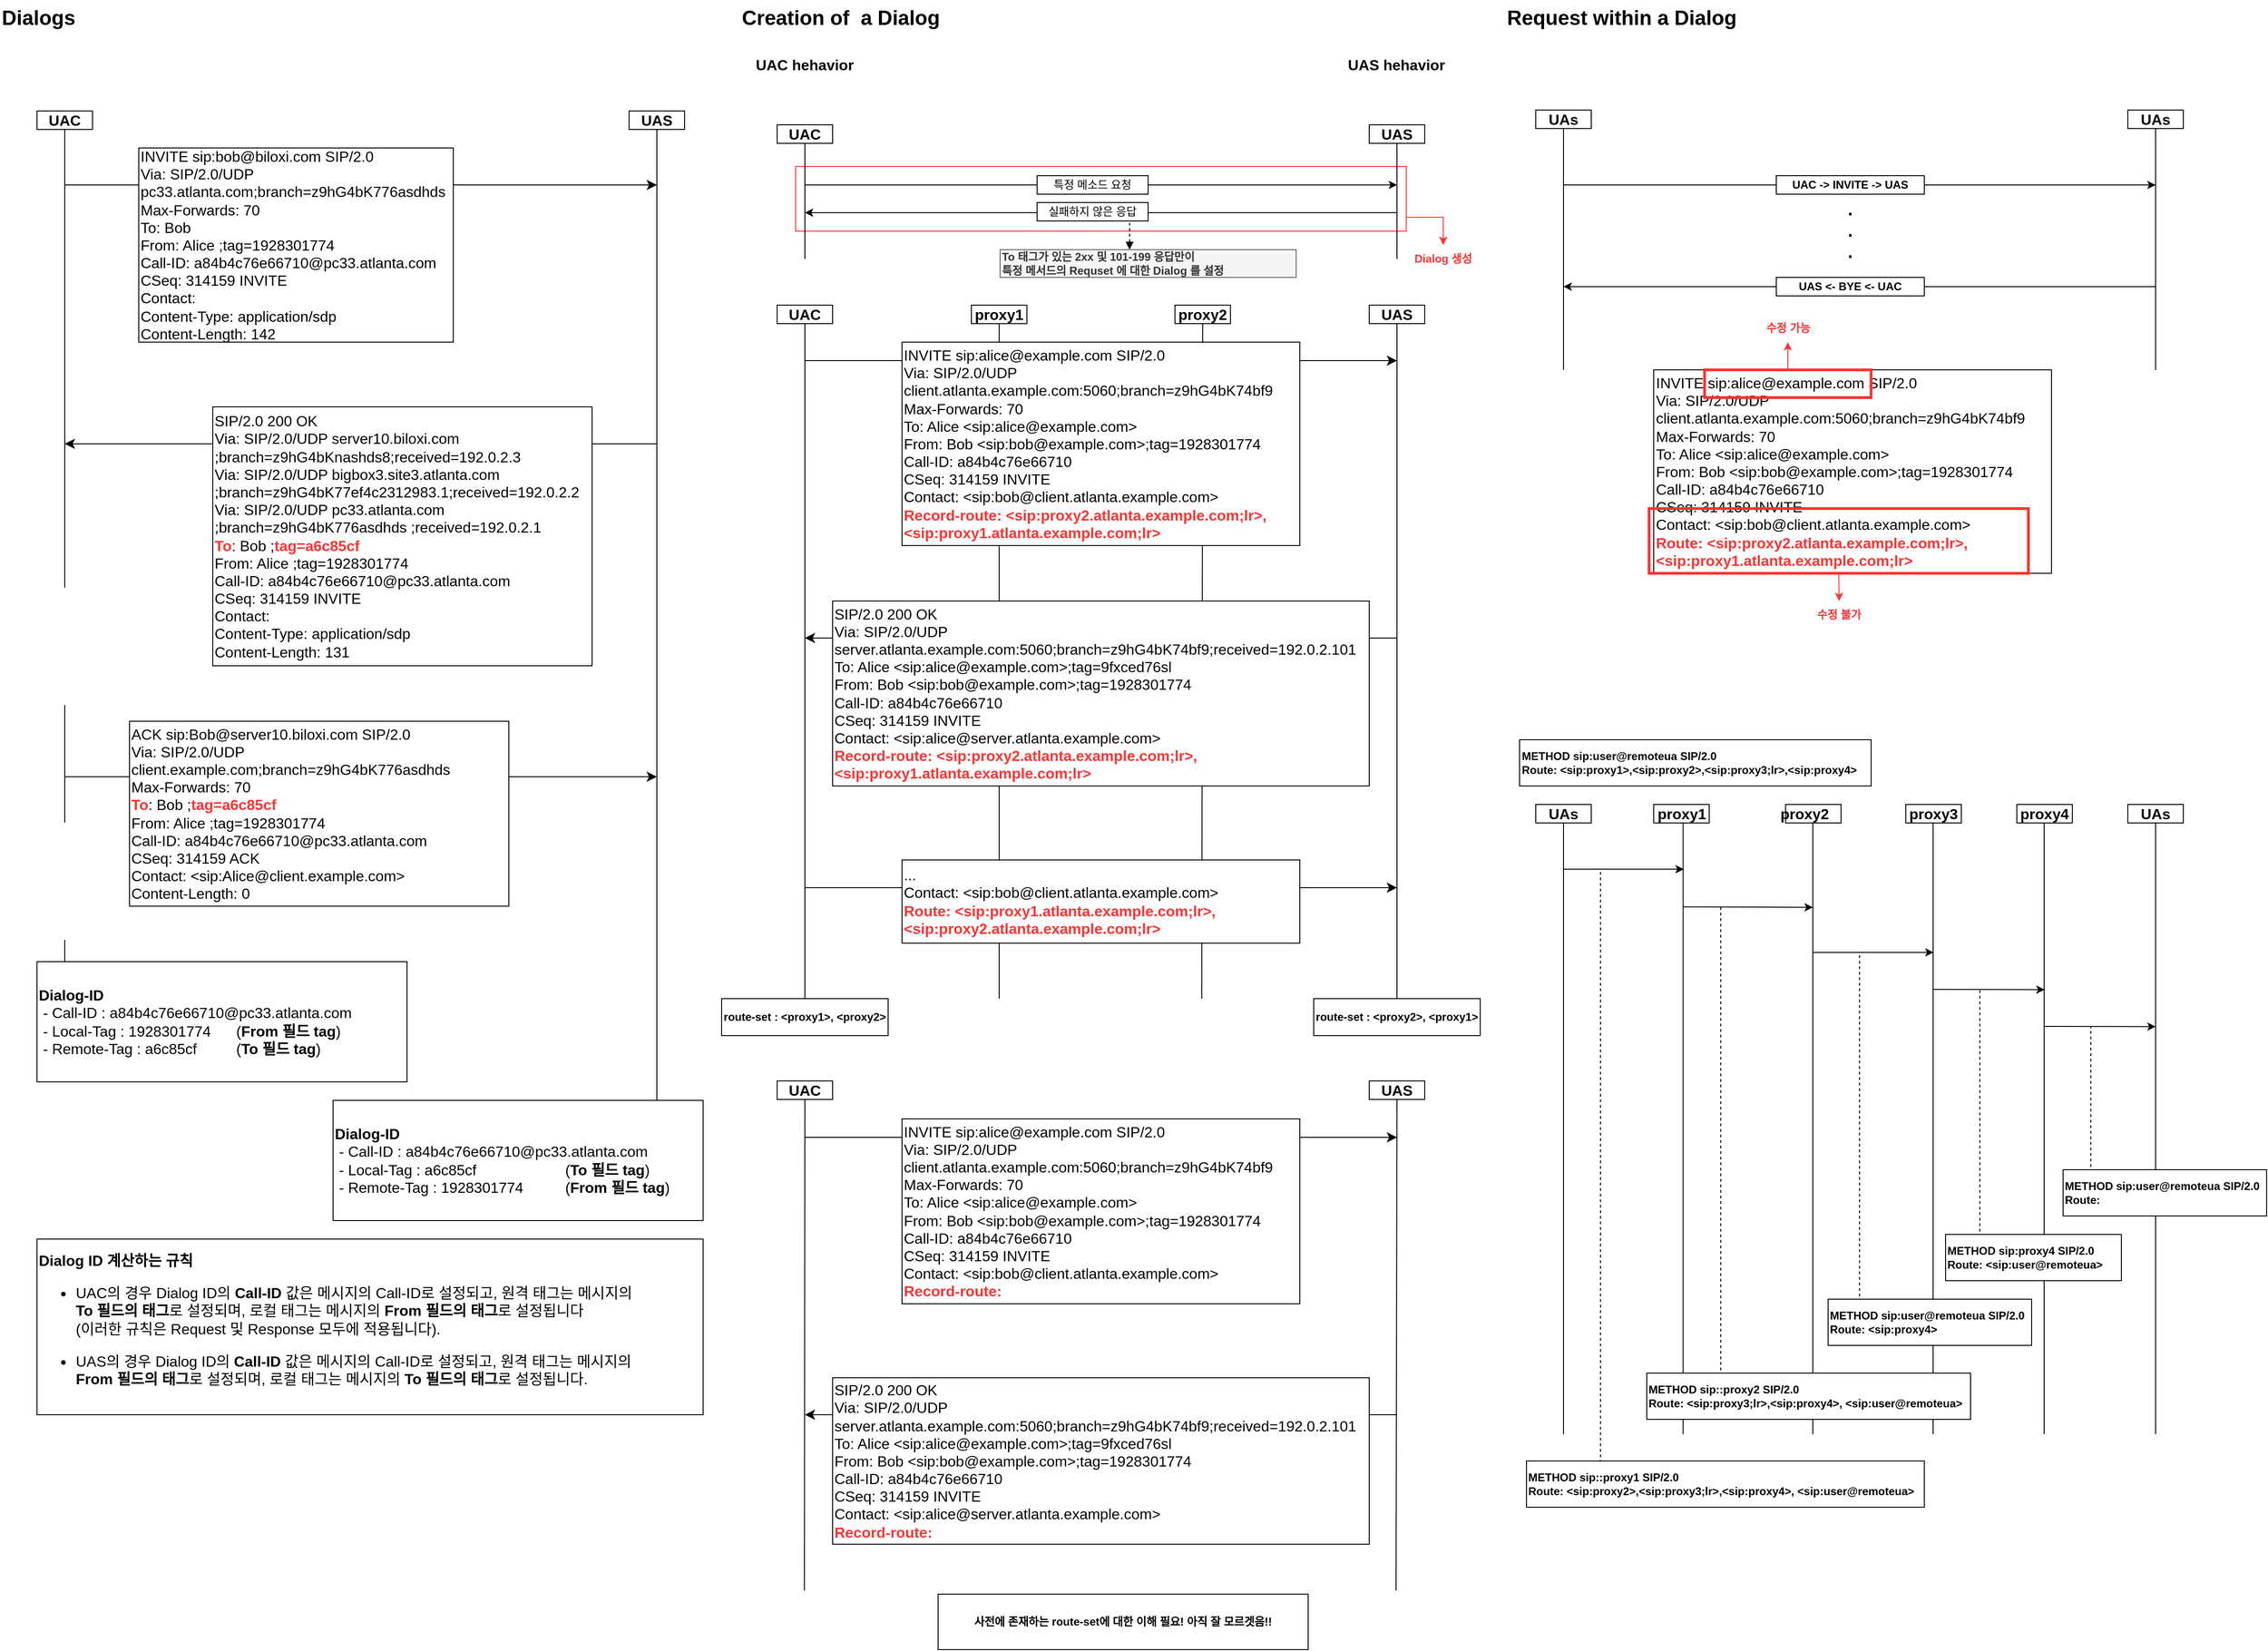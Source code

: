 <mxfile version="23.1.0" type="github">
  <diagram name="페이지-1" id="ksUeeqzIcCZzvmtFrtLd">
    <mxGraphModel dx="2022" dy="655" grid="1" gridSize="10" guides="1" tooltips="1" connect="1" arrows="1" fold="1" page="1" pageScale="1" pageWidth="827" pageHeight="1169" background="none" math="0" shadow="0">
      <root>
        <mxCell id="0" />
        <mxCell id="1" parent="0" />
        <mxCell id="UO2-w6IYyax2wdj97ACj-15" value="" style="endArrow=classic;html=1;rounded=0;fontSize=12;startSize=8;endSize=8;curved=1;" parent="1" edge="1">
          <mxGeometry width="50" height="50" relative="1" as="geometry">
            <mxPoint x="70" y="960" as="sourcePoint" />
            <mxPoint x="710" y="960" as="targetPoint" />
          </mxGeometry>
        </mxCell>
        <mxCell id="UO2-w6IYyax2wdj97ACj-13" value="" style="endArrow=none;html=1;rounded=0;fontSize=12;startSize=8;endSize=8;curved=1;entryX=0.5;entryY=1;entryDx=0;entryDy=0;" parent="1" edge="1" target="UO2-w6IYyax2wdj97ACj-11">
          <mxGeometry width="50" height="50" relative="1" as="geometry">
            <mxPoint x="499" y="1080" as="sourcePoint" />
            <mxPoint x="499.41" y="140" as="targetPoint" />
            <Array as="points" />
          </mxGeometry>
        </mxCell>
        <mxCell id="UO2-w6IYyax2wdj97ACj-12" value="" style="endArrow=none;html=1;rounded=0;fontSize=12;startSize=8;endSize=8;curved=1;entryX=0.5;entryY=1;entryDx=0;entryDy=0;" parent="1" edge="1" target="UO2-w6IYyax2wdj97ACj-10">
          <mxGeometry width="50" height="50" relative="1" as="geometry">
            <mxPoint x="280" y="1080" as="sourcePoint" />
            <mxPoint x="280" y="140" as="targetPoint" />
            <Array as="points" />
          </mxGeometry>
        </mxCell>
        <mxCell id="UO2-w6IYyax2wdj97ACj-9" value="" style="endArrow=classic;html=1;rounded=0;fontSize=12;startSize=8;endSize=8;curved=1;" parent="1" edge="1">
          <mxGeometry width="50" height="50" relative="1" as="geometry">
            <mxPoint x="710" y="690" as="sourcePoint" />
            <mxPoint x="70" y="690" as="targetPoint" />
          </mxGeometry>
        </mxCell>
        <mxCell id="UO2-w6IYyax2wdj97ACj-8" value="" style="endArrow=classic;html=1;rounded=0;fontSize=12;startSize=8;endSize=8;curved=1;" parent="1" edge="1">
          <mxGeometry width="50" height="50" relative="1" as="geometry">
            <mxPoint x="70" y="390" as="sourcePoint" />
            <mxPoint x="710" y="390" as="targetPoint" />
          </mxGeometry>
        </mxCell>
        <mxCell id="UO2-w6IYyax2wdj97ACj-6" value="" style="endArrow=classic;html=1;rounded=0;fontSize=12;startSize=8;endSize=8;curved=1;" parent="1" edge="1">
          <mxGeometry width="50" height="50" relative="1" as="geometry">
            <mxPoint x="-730" y="840" as="sourcePoint" />
            <mxPoint x="-90" y="840" as="targetPoint" />
          </mxGeometry>
        </mxCell>
        <mxCell id="UO2-w6IYyax2wdj97ACj-5" value="" style="endArrow=classic;html=1;rounded=0;fontSize=12;startSize=8;endSize=8;curved=1;" parent="1" edge="1">
          <mxGeometry width="50" height="50" relative="1" as="geometry">
            <mxPoint x="-730" y="200" as="sourcePoint" />
            <mxPoint x="-90" y="200" as="targetPoint" />
          </mxGeometry>
        </mxCell>
        <mxCell id="UO2-w6IYyax2wdj97ACj-4" value="" style="endArrow=classic;html=1;rounded=0;fontSize=12;startSize=8;endSize=8;curved=1;" parent="1" edge="1">
          <mxGeometry width="50" height="50" relative="1" as="geometry">
            <mxPoint x="-90" y="480" as="sourcePoint" />
            <mxPoint x="-730" y="480" as="targetPoint" />
          </mxGeometry>
        </mxCell>
        <mxCell id="4LNV4jT3T6giweUdo03J-1" value="&lt;span style=&quot;font-size: 22px;&quot;&gt;&lt;b&gt;Creation of&amp;nbsp; a Dialog&lt;/b&gt;&lt;/span&gt;" style="text;html=1;strokeColor=none;fillColor=none;align=left;verticalAlign=middle;whiteSpace=wrap;rounded=0;fontSize=16;" parent="1" vertex="1">
          <mxGeometry width="400" height="40" as="geometry" />
        </mxCell>
        <mxCell id="4LNV4jT3T6giweUdo03J-2" value="&lt;b style=&quot;&quot;&gt;&lt;font style=&quot;font-size: 16px;&quot;&gt;UAC hehavior&lt;/font&gt;&lt;/b&gt;" style="text;html=1;strokeColor=none;fillColor=none;align=left;verticalAlign=middle;whiteSpace=wrap;rounded=0;fontSize=16;" parent="1" vertex="1">
          <mxGeometry x="15" y="60" width="110" height="20" as="geometry" />
        </mxCell>
        <mxCell id="4LNV4jT3T6giweUdo03J-5" value="&lt;span style=&quot;font-size: 22px;&quot;&gt;&lt;b&gt;Request within a Dialog&lt;/b&gt;&lt;/span&gt;" style="text;html=1;strokeColor=none;fillColor=none;align=left;verticalAlign=middle;whiteSpace=wrap;rounded=0;fontSize=16;" parent="1" vertex="1">
          <mxGeometry x="827" width="400" height="40" as="geometry" />
        </mxCell>
        <mxCell id="4LNV4jT3T6giweUdo03J-8" value="&lt;b&gt;UAC&lt;/b&gt;" style="rounded=0;whiteSpace=wrap;html=1;fontSize=16;" parent="1" vertex="1">
          <mxGeometry x="-760" y="120" width="60" height="20" as="geometry" />
        </mxCell>
        <mxCell id="4LNV4jT3T6giweUdo03J-9" value="&lt;b&gt;UAS&lt;/b&gt;" style="rounded=0;whiteSpace=wrap;html=1;fontSize=16;" parent="1" vertex="1">
          <mxGeometry x="-120" y="120" width="60" height="20" as="geometry" />
        </mxCell>
        <mxCell id="4LNV4jT3T6giweUdo03J-10" value="" style="endArrow=none;html=1;rounded=0;fontSize=12;startSize=8;endSize=8;curved=1;entryX=0.5;entryY=1;entryDx=0;entryDy=0;" parent="1" target="4LNV4jT3T6giweUdo03J-8" edge="1">
          <mxGeometry width="50" height="50" relative="1" as="geometry">
            <mxPoint x="-730" y="1040" as="sourcePoint" />
            <mxPoint x="-410" y="250" as="targetPoint" />
          </mxGeometry>
        </mxCell>
        <mxCell id="4LNV4jT3T6giweUdo03J-11" value="" style="endArrow=none;html=1;rounded=0;fontSize=12;startSize=8;endSize=8;curved=1;entryX=0.5;entryY=1;entryDx=0;entryDy=0;" parent="1" target="4LNV4jT3T6giweUdo03J-9" edge="1">
          <mxGeometry width="50" height="50" relative="1" as="geometry">
            <mxPoint x="-90" y="1190" as="sourcePoint" />
            <mxPoint x="-90.5" y="150" as="targetPoint" />
          </mxGeometry>
        </mxCell>
        <mxCell id="4LNV4jT3T6giweUdo03J-15" value="INVITE sip:bob@biloxi.com SIP/2.0&lt;br style=&quot;border-color: var(--border-color);&quot;&gt;&lt;span style=&quot;&quot;&gt;Via: SIP/2.0/UDP pc33.atlanta.com;branch=z9hG4bK776asdhds&lt;/span&gt;&lt;br style=&quot;border-color: var(--border-color);&quot;&gt;&lt;span style=&quot;&quot;&gt;Max-Forwards: 70&lt;/span&gt;&lt;br style=&quot;border-color: var(--border-color);&quot;&gt;&lt;span style=&quot;&quot;&gt;To: Bob&lt;/span&gt;&lt;br style=&quot;border-color: var(--border-color);&quot;&gt;&lt;span style=&quot;&quot;&gt;From: Alice ;tag=1928301774&lt;/span&gt;&lt;br style=&quot;border-color: var(--border-color);&quot;&gt;&lt;span style=&quot;&quot;&gt;Call-ID: a84b4c76e66710@pc33.atlanta.com&lt;/span&gt;&lt;br style=&quot;border-color: var(--border-color);&quot;&gt;&lt;span style=&quot;&quot;&gt;CSeq: 314159 INVITE&lt;/span&gt;&lt;br style=&quot;border-color: var(--border-color);&quot;&gt;&lt;span style=&quot;&quot;&gt;Contact:&lt;/span&gt;&lt;br style=&quot;border-color: var(--border-color);&quot;&gt;&lt;span style=&quot;&quot;&gt;Content-Type: application/sdp&lt;/span&gt;&lt;br style=&quot;border-color: var(--border-color);&quot;&gt;&lt;span style=&quot;&quot;&gt;Content-Length: 142&amp;nbsp;&lt;/span&gt;" style="rounded=0;whiteSpace=wrap;html=1;fontSize=16;align=left;" parent="1" vertex="1">
          <mxGeometry x="-650" y="160" width="340" height="210" as="geometry" />
        </mxCell>
        <mxCell id="4LNV4jT3T6giweUdo03J-17" value="SIP/2.0 200 OK&lt;br&gt; Via: SIP/2.0/UDP server10.biloxi.com&lt;br&gt; ;branch=z9hG4bKnashds8;received=192.0.2.3&lt;br&gt; Via: SIP/2.0/UDP bigbox3.site3.atlanta.com&lt;br&gt; ;branch=z9hG4bK77ef4c2312983.1;received=192.0.2.2&lt;br&gt; Via: SIP/2.0/UDP pc33.atlanta.com&lt;br&gt; ;branch=z9hG4bK776asdhds ;received=192.0.2.1&lt;br&gt;&lt;b style=&quot;background-color: rgb(255, 255, 255);&quot;&gt;&lt;font color=&quot;#ff3333&quot;&gt; To&lt;/font&gt;&lt;/b&gt;: Bob ;&lt;font color=&quot;#ff3333&quot;&gt;&lt;b&gt;tag=a6c85cf&lt;/b&gt;&lt;/font&gt;&lt;br&gt; From: Alice ;tag=1928301774&lt;br&gt; Call-ID: a84b4c76e66710@pc33.atlanta.com&lt;br&gt; CSeq: 314159 INVITE&lt;br&gt; Contact: &lt;br&gt; Content-Type: application/sdp&lt;br&gt; Content-Length: 131&amp;nbsp;" style="rounded=0;whiteSpace=wrap;html=1;fontSize=16;align=left;" parent="1" vertex="1">
          <mxGeometry x="-570" y="440" width="410" height="280" as="geometry" />
        </mxCell>
        <mxCell id="4LNV4jT3T6giweUdo03J-19" value="&lt;b&gt;Dialog-ID&lt;/b&gt;&lt;br&gt;&amp;nbsp;- Call-ID : a84b4c76e66710@pc33.atlanta.com&lt;br&gt;&amp;nbsp;- Local-Tag : 1928301774&lt;span style=&quot;white-space: pre;&quot;&gt;&#x9;&lt;/span&gt;(&lt;b&gt;From 필드 tag&lt;/b&gt;)&lt;br&gt;&amp;nbsp;- Remote-Tag :&amp;nbsp;&lt;span style=&quot;border-color: var(--border-color);&quot;&gt;&lt;font style=&quot;border-color: var(--border-color);&quot;&gt;a6c85cf&lt;span style=&quot;white-space: pre;&quot;&gt;&#x9;&lt;/span&gt;&lt;span style=&quot;white-space: pre;&quot;&gt;&#x9;&lt;/span&gt;(&lt;b&gt;To 필드 tag&lt;/b&gt;)&lt;/font&gt;&lt;/span&gt;" style="rounded=0;whiteSpace=wrap;html=1;fontSize=16;align=left;" parent="1" vertex="1">
          <mxGeometry x="-760" y="1040" width="400" height="130" as="geometry" />
        </mxCell>
        <mxCell id="4LNV4jT3T6giweUdo03J-20" value="&lt;b&gt;Dialog-ID&lt;/b&gt;&lt;br style=&quot;border-color: var(--border-color);&quot;&gt;&amp;nbsp;- Call-ID : a84b4c76e66710@pc33.atlanta.com&lt;br style=&quot;border-color: var(--border-color);&quot;&gt;&amp;nbsp;- Local-Tag : a6c85cf&lt;span style=&quot;white-space: pre;&quot;&gt;&#x9;&lt;/span&gt;&lt;span style=&quot;white-space: pre;&quot;&gt;&#x9;&lt;/span&gt;&lt;span style=&quot;white-space: pre;&quot;&gt;&#x9;&lt;/span&gt;(&lt;b style=&quot;border-color: var(--border-color);&quot;&gt;To 필드 tag&lt;/b&gt;)&lt;br style=&quot;border-color: var(--border-color);&quot;&gt;&amp;nbsp;- Remote-Tag : 1928301774&lt;span style=&quot;white-space: pre;&quot;&gt;&#x9;&lt;/span&gt;&lt;span style=&quot;white-space: pre;&quot;&gt;&#x9;&lt;/span&gt;(&lt;b style=&quot;border-color: var(--border-color);&quot;&gt;From 필드 tag&lt;/b&gt;)" style="rounded=0;whiteSpace=wrap;html=1;fontSize=16;align=left;" parent="1" vertex="1">
          <mxGeometry x="-440" y="1190" width="400" height="130" as="geometry" />
        </mxCell>
        <mxCell id="4LNV4jT3T6giweUdo03J-22" value="ACK sip:Bob@server10.biloxi.com SIP/2.0&lt;br&gt;Via: SIP/2.0/UDP client.example.com;branch=z9hG4bK776asdhds&lt;br&gt;Max-Forwards: 70&lt;br&gt;&lt;font color=&quot;#ff3333&quot;&gt;&lt;b&gt;To&lt;/b&gt;&lt;/font&gt;: Bob ;&lt;b&gt;&lt;font color=&quot;#ff3333&quot;&gt;tag=a6c85cf&lt;/font&gt;&lt;/b&gt;&lt;br&gt;From: Alice ;tag=1928301774&lt;br&gt;Call-ID: a84b4c76e66710@pc33.atlanta.com&lt;br&gt;CSeq: 314159 ACK&lt;br&gt;Contact: &amp;lt;sip:Alice@client.example.com&amp;gt;&lt;br&gt;Content-Length: 0" style="rounded=0;whiteSpace=wrap;html=1;fontSize=16;align=left;" parent="1" vertex="1">
          <mxGeometry x="-660" y="780" width="410" height="200" as="geometry" />
        </mxCell>
        <mxCell id="4LNV4jT3T6giweUdo03J-24" value="&lt;b&gt;Dialog ID 계산하는 규칙&lt;br&gt;&lt;/b&gt;&lt;ul data-pm-slice=&quot;3 3 []&quot; class=&quot;ak-ul&quot;&gt;&lt;li&gt;&lt;p&gt;UAC의 경우 Dialog  ID의 &lt;strong&gt;Call-ID &lt;/strong&gt;값은 메시지의 Call-ID로 설정되고, 원격 태그는 메시지의&lt;strong&gt; &lt;br&gt;To 필드의 태그&lt;/strong&gt;로 설정되며, 로컬 태그는 메시지의 &lt;strong&gt;From 필드의 태그&lt;/strong&gt;로 설정됩니다&lt;br&gt;(이러한 규칙은 Request 및 Response 모두에 적용됩니다). &lt;/p&gt;&lt;/li&gt;&lt;li&gt;&lt;p&gt;UAS의 경우 Dialog  ID의&lt;strong&gt; Call-ID&lt;/strong&gt; 값은 메시지의 Call-ID로 설정되고, 원격 태그는 메시지의 &lt;br&gt;&lt;strong&gt;From 필드의 태그&lt;/strong&gt;로 설정되며, 로컬 태그는 메시지의 &lt;strong&gt;To 필드의 태그&lt;/strong&gt;로 설정됩니다.&lt;/p&gt;&lt;/li&gt;&lt;/ul&gt;" style="rounded=0;whiteSpace=wrap;html=1;fontSize=16;align=left;" parent="1" vertex="1">
          <mxGeometry x="-760" y="1340" width="720" height="190" as="geometry" />
        </mxCell>
        <mxCell id="__dV9BuQpkVUs1_jfIQK-1" value="&lt;span style=&quot;font-size: 22px;&quot;&gt;&lt;b&gt;Dialogs&lt;/b&gt;&lt;/span&gt;" style="text;html=1;strokeColor=none;fillColor=none;align=left;verticalAlign=middle;whiteSpace=wrap;rounded=0;fontSize=16;" parent="1" vertex="1">
          <mxGeometry x="-800" width="400" height="40" as="geometry" />
        </mxCell>
        <mxCell id="__dV9BuQpkVUs1_jfIQK-4" value="&lt;b&gt;UAC&lt;/b&gt;" style="rounded=0;whiteSpace=wrap;html=1;fontSize=16;" parent="1" vertex="1">
          <mxGeometry x="40" y="330" width="60" height="20" as="geometry" />
        </mxCell>
        <mxCell id="__dV9BuQpkVUs1_jfIQK-5" value="&lt;b&gt;UAS&lt;/b&gt;" style="rounded=0;whiteSpace=wrap;html=1;fontSize=16;" parent="1" vertex="1">
          <mxGeometry x="680" y="330" width="60" height="20" as="geometry" />
        </mxCell>
        <mxCell id="__dV9BuQpkVUs1_jfIQK-6" value="" style="endArrow=none;html=1;rounded=0;fontSize=12;startSize=8;endSize=8;curved=1;entryX=0.5;entryY=1;entryDx=0;entryDy=0;" parent="1" target="__dV9BuQpkVUs1_jfIQK-4" edge="1">
          <mxGeometry width="50" height="50" relative="1" as="geometry">
            <mxPoint x="70" y="1080" as="sourcePoint" />
            <mxPoint x="390" y="250" as="targetPoint" />
          </mxGeometry>
        </mxCell>
        <mxCell id="__dV9BuQpkVUs1_jfIQK-7" value="" style="endArrow=none;html=1;rounded=0;fontSize=12;startSize=8;endSize=8;curved=1;entryX=0.5;entryY=1;entryDx=0;entryDy=0;" parent="1" edge="1" target="__dV9BuQpkVUs1_jfIQK-5">
          <mxGeometry width="50" height="50" relative="1" as="geometry">
            <mxPoint x="710" y="1080" as="sourcePoint" />
            <mxPoint x="710" y="420" as="targetPoint" />
            <Array as="points" />
          </mxGeometry>
        </mxCell>
        <mxCell id="__dV9BuQpkVUs1_jfIQK-8" value="" style="endArrow=classic;html=1;rounded=0;" parent="1" edge="1">
          <mxGeometry width="50" height="50" relative="1" as="geometry">
            <mxPoint x="70" y="200" as="sourcePoint" />
            <mxPoint x="710" y="200" as="targetPoint" />
          </mxGeometry>
        </mxCell>
        <mxCell id="__dV9BuQpkVUs1_jfIQK-10" value="특정 메소드 요청" style="rounded=0;whiteSpace=wrap;html=1;" parent="1" vertex="1">
          <mxGeometry x="321" y="190" width="120" height="20" as="geometry" />
        </mxCell>
        <mxCell id="__dV9BuQpkVUs1_jfIQK-12" value="" style="endArrow=classic;html=1;rounded=0;" parent="1" edge="1">
          <mxGeometry width="50" height="50" relative="1" as="geometry">
            <mxPoint x="710" y="230" as="sourcePoint" />
            <mxPoint x="70" y="230" as="targetPoint" />
          </mxGeometry>
        </mxCell>
        <mxCell id="__dV9BuQpkVUs1_jfIQK-13" value="실패하지 않은 응답" style="rounded=0;whiteSpace=wrap;html=1;" parent="1" vertex="1">
          <mxGeometry x="321" y="219" width="120" height="20" as="geometry" />
        </mxCell>
        <mxCell id="__dV9BuQpkVUs1_jfIQK-14" value="" style="rounded=0;whiteSpace=wrap;html=1;fillColor=none;strokeColor=#FF3333;" parent="1" vertex="1">
          <mxGeometry x="60" y="180" width="660" height="70" as="geometry" />
        </mxCell>
        <mxCell id="__dV9BuQpkVUs1_jfIQK-18" value="" style="endArrow=none;dashed=1;html=1;rounded=0;endFill=0;startArrow=block;startFill=1;" parent="1" edge="1">
          <mxGeometry width="50" height="50" relative="1" as="geometry">
            <mxPoint x="421" y="270" as="sourcePoint" />
            <mxPoint x="421" y="240" as="targetPoint" />
          </mxGeometry>
        </mxCell>
        <mxCell id="UO2-w6IYyax2wdj97ACj-3" value="INVITE sip:alice@example.com SIP/2.0&lt;br&gt;Via: SIP/2.0/UDP client.atlanta.example.com:5060;branch=z9hG4bK74bf9&lt;br&gt;Max-Forwards: 70&lt;br&gt;To: Alice &amp;lt;sip:alice@example.com&amp;gt;&lt;br&gt;From: Bob &amp;lt;sip:bob@example.com&amp;gt;;tag=1928301774&lt;br&gt;Call-ID: a84b4c76e66710&lt;br&gt;CSeq: 314159 INVITE&lt;br&gt;Contact: &amp;lt;sip:bob@client.atlanta.example.com&amp;gt;&lt;br&gt;&lt;b&gt;&lt;font color=&quot;#ff3333&quot;&gt;Record-route: &lt;/font&gt;&lt;/b&gt;&lt;b style=&quot;border-color: var(--border-color);&quot;&gt;&lt;font style=&quot;border-color: var(--border-color);&quot; color=&quot;#ff3333&quot;&gt;&amp;lt;sip:proxy2.atlanta.example.com;lr&amp;gt;,&lt;/font&gt;&lt;/b&gt;&lt;b&gt;&lt;font color=&quot;#ff3333&quot;&gt;&lt;br&gt;&amp;lt;sip:proxy1.atlanta.example.com;lr&amp;gt;&lt;/font&gt;&lt;/b&gt;" style="rounded=0;whiteSpace=wrap;html=1;fontSize=16;align=left;" parent="1" vertex="1">
          <mxGeometry x="175" y="370" width="430" height="220" as="geometry" />
        </mxCell>
        <mxCell id="UO2-w6IYyax2wdj97ACj-7" value="SIP/2.0 200 OK&lt;br&gt;Via: SIP/2.0/UDP server.atlanta.example.com:5060;branch=z9hG4bK74bf9;received=192.0.2.101&lt;br&gt;To: Alice &amp;lt;sip:alice@example.com&amp;gt;;tag=9fxced76sl&lt;br&gt;From: Bob &amp;lt;sip:bob@example.com&amp;gt;;tag=1928301774&lt;br&gt;Call-ID: a84b4c76e66710&lt;br&gt;CSeq: 314159 INVITE&lt;br&gt;Contact: &amp;lt;sip:alice@server.atlanta.example.com&amp;gt;&lt;br&gt;&lt;b&gt;&lt;font color=&quot;#ff3333&quot;&gt;Record-route: &amp;lt;sip:proxy2.atlanta.example.com;lr&amp;gt;, &amp;lt;sip:proxy1.atlanta.example.com;lr&amp;gt;&lt;/font&gt;&lt;/b&gt;" style="rounded=0;whiteSpace=wrap;html=1;fontSize=16;align=left;" parent="1" vertex="1">
          <mxGeometry x="100" y="650" width="580" height="200" as="geometry" />
        </mxCell>
        <mxCell id="UO2-w6IYyax2wdj97ACj-10" value="&lt;b&gt;proxy1&lt;/b&gt;" style="rounded=0;whiteSpace=wrap;html=1;fontSize=16;" parent="1" vertex="1">
          <mxGeometry x="250" y="330" width="60" height="20" as="geometry" />
        </mxCell>
        <mxCell id="UO2-w6IYyax2wdj97ACj-11" value="&lt;b&gt;proxy2&lt;/b&gt;" style="rounded=0;whiteSpace=wrap;html=1;fontSize=16;" parent="1" vertex="1">
          <mxGeometry x="470" y="330" width="60" height="20" as="geometry" />
        </mxCell>
        <mxCell id="UO2-w6IYyax2wdj97ACj-14" value="...&lt;br&gt;Contact: &amp;lt;sip:bob@client.atlanta.example.com&amp;gt;&lt;br&gt;&lt;b&gt;&lt;font color=&quot;#ff3333&quot;&gt;Route:&amp;nbsp;&lt;/font&gt;&lt;/b&gt;&lt;b&gt;&lt;font color=&quot;#ff3333&quot;&gt;&amp;lt;sip:proxy1.atlanta.example.com;lr&amp;gt;,&lt;/font&gt;&lt;/b&gt;&lt;b style=&quot;border-color: var(--border-color);&quot;&gt;&lt;font style=&quot;border-color: var(--border-color);&quot; color=&quot;#ff3333&quot;&gt;&amp;nbsp;&lt;br&gt;&lt;/font&gt;&lt;/b&gt;&lt;b style=&quot;border-color: var(--border-color);&quot;&gt;&lt;font style=&quot;border-color: var(--border-color);&quot; color=&quot;#ff3333&quot;&gt;&amp;lt;sip:proxy2.atlanta.example.com;lr&amp;gt;&lt;/font&gt;&lt;/b&gt;" style="rounded=0;whiteSpace=wrap;html=1;fontSize=16;align=left;" parent="1" vertex="1">
          <mxGeometry x="175" y="930" width="430" height="90" as="geometry" />
        </mxCell>
        <mxCell id="UO2-w6IYyax2wdj97ACj-16" value="&lt;b style=&quot;&quot;&gt;&lt;font style=&quot;font-size: 16px;&quot;&gt;UAS hehavior&lt;/font&gt;&lt;/b&gt;" style="text;html=1;strokeColor=none;fillColor=none;align=left;verticalAlign=middle;whiteSpace=wrap;rounded=0;fontSize=16;" parent="1" vertex="1">
          <mxGeometry x="655" y="60" width="110" height="20" as="geometry" />
        </mxCell>
        <mxCell id="GHZ3NePwrPJdA7_2jVXT-1" value="&lt;b&gt;route-set : &amp;lt;proxy2&amp;gt;, &amp;lt;proxy1&amp;gt;&lt;/b&gt;" style="rounded=0;whiteSpace=wrap;html=1;" parent="1" vertex="1">
          <mxGeometry x="620" y="1080" width="180" height="40" as="geometry" />
        </mxCell>
        <mxCell id="GHZ3NePwrPJdA7_2jVXT-3" value="&lt;b&gt;route-set :&amp;nbsp;&amp;lt;proxy1&amp;gt;,&amp;nbsp;&amp;lt;proxy2&amp;gt;&lt;/b&gt;" style="rounded=0;whiteSpace=wrap;html=1;" parent="1" vertex="1">
          <mxGeometry x="-20" y="1080" width="180" height="40" as="geometry" />
        </mxCell>
        <mxCell id="GHZ3NePwrPJdA7_2jVXT-4" value="&lt;b&gt;UAC&lt;/b&gt;" style="rounded=0;whiteSpace=wrap;html=1;fontSize=16;" parent="1" vertex="1">
          <mxGeometry x="40" y="1169" width="60" height="20" as="geometry" />
        </mxCell>
        <mxCell id="GHZ3NePwrPJdA7_2jVXT-5" value="&lt;b&gt;UAS&lt;/b&gt;" style="rounded=0;whiteSpace=wrap;html=1;fontSize=16;" parent="1" vertex="1">
          <mxGeometry x="680" y="1169" width="60" height="20" as="geometry" />
        </mxCell>
        <mxCell id="GHZ3NePwrPJdA7_2jVXT-8" value="" style="endArrow=none;html=1;rounded=0;fontSize=12;startSize=8;endSize=8;curved=1;entryX=0.5;entryY=1;entryDx=0;entryDy=0;" parent="1" edge="1" target="GHZ3NePwrPJdA7_2jVXT-4">
          <mxGeometry width="50" height="50" relative="1" as="geometry">
            <mxPoint x="69.5" y="1720" as="sourcePoint" />
            <mxPoint x="50" y="1210" as="targetPoint" />
          </mxGeometry>
        </mxCell>
        <mxCell id="GHZ3NePwrPJdA7_2jVXT-9" value="" style="endArrow=none;html=1;rounded=0;fontSize=12;startSize=8;endSize=8;curved=1;entryX=0.5;entryY=1;entryDx=0;entryDy=0;" parent="1" edge="1" target="GHZ3NePwrPJdA7_2jVXT-5">
          <mxGeometry width="50" height="50" relative="1" as="geometry">
            <mxPoint x="709" y="1720" as="sourcePoint" />
            <mxPoint x="740" y="840" as="targetPoint" />
          </mxGeometry>
        </mxCell>
        <mxCell id="GHZ3NePwrPJdA7_2jVXT-13" value="" style="endArrow=classic;html=1;rounded=0;fontSize=12;startSize=8;endSize=8;curved=1;" parent="1" edge="1">
          <mxGeometry width="50" height="50" relative="1" as="geometry">
            <mxPoint x="710" y="1530" as="sourcePoint" />
            <mxPoint x="70" y="1530" as="targetPoint" />
          </mxGeometry>
        </mxCell>
        <mxCell id="GHZ3NePwrPJdA7_2jVXT-14" value="" style="endArrow=classic;html=1;rounded=0;fontSize=12;startSize=8;endSize=8;curved=1;" parent="1" edge="1">
          <mxGeometry width="50" height="50" relative="1" as="geometry">
            <mxPoint x="70" y="1230" as="sourcePoint" />
            <mxPoint x="710" y="1230" as="targetPoint" />
          </mxGeometry>
        </mxCell>
        <mxCell id="GHZ3NePwrPJdA7_2jVXT-15" value="INVITE sip:alice@example.com SIP/2.0&lt;br&gt;Via: SIP/2.0/UDP client.atlanta.example.com:5060;branch=z9hG4bK74bf9&lt;br&gt;Max-Forwards: 70&lt;br&gt;To: Alice &amp;lt;sip:alice@example.com&amp;gt;&lt;br&gt;From: Bob &amp;lt;sip:bob@example.com&amp;gt;;tag=1928301774&lt;br&gt;Call-ID: a84b4c76e66710&lt;br&gt;CSeq: 314159 INVITE&lt;br&gt;Contact: &amp;lt;sip:bob@client.atlanta.example.com&amp;gt;&lt;br&gt;&lt;b&gt;&lt;font color=&quot;#ff3333&quot;&gt;Record-route:&amp;nbsp;&lt;/font&gt;&lt;/b&gt;" style="rounded=0;whiteSpace=wrap;html=1;fontSize=16;align=left;" parent="1" vertex="1">
          <mxGeometry x="175" y="1210" width="430" height="200" as="geometry" />
        </mxCell>
        <mxCell id="GHZ3NePwrPJdA7_2jVXT-16" value="SIP/2.0 200 OK&lt;br&gt;Via: SIP/2.0/UDP server.atlanta.example.com:5060;branch=z9hG4bK74bf9;received=192.0.2.101&lt;br&gt;To: Alice &amp;lt;sip:alice@example.com&amp;gt;;tag=9fxced76sl&lt;br&gt;From: Bob &amp;lt;sip:bob@example.com&amp;gt;;tag=1928301774&lt;br&gt;Call-ID: a84b4c76e66710&lt;br&gt;CSeq: 314159 INVITE&lt;br&gt;Contact: &amp;lt;sip:alice@server.atlanta.example.com&amp;gt;&lt;br&gt;&lt;b&gt;&lt;font color=&quot;#ff3333&quot;&gt;Record-route:&amp;nbsp;&lt;/font&gt;&lt;/b&gt;" style="rounded=0;whiteSpace=wrap;html=1;fontSize=16;align=left;" parent="1" vertex="1">
          <mxGeometry x="100" y="1490" width="580" height="180" as="geometry" />
        </mxCell>
        <mxCell id="5LkpHPxGnPa8mUmnsMtb-1" value="&lt;b&gt;사전에 존재하는 route-set에 대한 이해 필요! 아직 잘 모르겟음!!&lt;/b&gt;" style="rounded=0;whiteSpace=wrap;html=1;" parent="1" vertex="1">
          <mxGeometry x="214" y="1724" width="400" height="60" as="geometry" />
        </mxCell>
        <mxCell id="5LkpHPxGnPa8mUmnsMtb-2" value="&lt;b&gt;UAs&lt;/b&gt;" style="rounded=0;whiteSpace=wrap;html=1;fontSize=16;" parent="1" vertex="1">
          <mxGeometry x="860" y="119" width="60" height="20" as="geometry" />
        </mxCell>
        <mxCell id="5LkpHPxGnPa8mUmnsMtb-3" value="&lt;b&gt;UAs&lt;/b&gt;" style="rounded=0;whiteSpace=wrap;html=1;fontSize=16;" parent="1" vertex="1">
          <mxGeometry x="1500" y="119" width="60" height="20" as="geometry" />
        </mxCell>
        <mxCell id="5LkpHPxGnPa8mUmnsMtb-4" value="" style="endArrow=none;html=1;rounded=0;fontSize=12;startSize=8;endSize=8;curved=1;entryX=0.5;entryY=1;entryDx=0;entryDy=0;" parent="1" target="5LkpHPxGnPa8mUmnsMtb-2" edge="1">
          <mxGeometry width="50" height="50" relative="1" as="geometry">
            <mxPoint x="890" y="400" as="sourcePoint" />
            <mxPoint x="1210" y="249" as="targetPoint" />
          </mxGeometry>
        </mxCell>
        <mxCell id="5LkpHPxGnPa8mUmnsMtb-5" value="" style="endArrow=none;html=1;rounded=0;fontSize=12;startSize=8;endSize=8;curved=1;entryX=0.5;entryY=1;entryDx=0;entryDy=0;" parent="1" target="5LkpHPxGnPa8mUmnsMtb-3" edge="1">
          <mxGeometry width="50" height="50" relative="1" as="geometry">
            <mxPoint x="1530" y="400" as="sourcePoint" />
            <mxPoint x="1529.5" y="149" as="targetPoint" />
          </mxGeometry>
        </mxCell>
        <mxCell id="5LkpHPxGnPa8mUmnsMtb-6" value="" style="endArrow=classic;html=1;rounded=0;" parent="1" edge="1">
          <mxGeometry width="50" height="50" relative="1" as="geometry">
            <mxPoint x="890" y="200" as="sourcePoint" />
            <mxPoint x="1530" y="200" as="targetPoint" />
          </mxGeometry>
        </mxCell>
        <mxCell id="5LkpHPxGnPa8mUmnsMtb-7" value="" style="endArrow=classic;html=1;rounded=0;" parent="1" edge="1">
          <mxGeometry width="50" height="50" relative="1" as="geometry">
            <mxPoint x="1530" y="310" as="sourcePoint" />
            <mxPoint x="890" y="310" as="targetPoint" />
          </mxGeometry>
        </mxCell>
        <mxCell id="5LkpHPxGnPa8mUmnsMtb-8" value="&lt;b&gt;UAC -&amp;gt; INVITE -&amp;gt; UAS&lt;/b&gt;" style="rounded=0;whiteSpace=wrap;html=1;" parent="1" vertex="1">
          <mxGeometry x="1120" y="190" width="160" height="20" as="geometry" />
        </mxCell>
        <mxCell id="5LkpHPxGnPa8mUmnsMtb-11" value="&lt;b&gt;UAS &amp;lt;- BYE &amp;lt;- UAC&lt;/b&gt;" style="rounded=0;whiteSpace=wrap;html=1;" parent="1" vertex="1">
          <mxGeometry x="1120" y="300" width="160" height="20" as="geometry" />
        </mxCell>
        <mxCell id="5LkpHPxGnPa8mUmnsMtb-14" value="&lt;b style=&quot;font-size: 19px;&quot;&gt;.&lt;br&gt;.&lt;br&gt;.&lt;/b&gt;" style="text;html=1;strokeColor=none;fillColor=none;align=center;verticalAlign=middle;whiteSpace=wrap;rounded=0;" parent="1" vertex="1">
          <mxGeometry x="1170" y="235" width="60" height="30" as="geometry" />
        </mxCell>
        <mxCell id="5LkpHPxGnPa8mUmnsMtb-15" value="INVITE sip:alice@example.com SIP/2.0&lt;br&gt;Via: SIP/2.0/UDP client.atlanta.example.com:5060;branch=z9hG4bK74bf9&lt;br&gt;Max-Forwards: 70&lt;br&gt;To: Alice &amp;lt;sip:alice@example.com&amp;gt;&lt;br&gt;From: Bob &amp;lt;sip:bob@example.com&amp;gt;;tag=1928301774&lt;br&gt;Call-ID: a84b4c76e66710&lt;br&gt;CSeq: 314159 INVITE&lt;br&gt;Contact: &amp;lt;sip:bob@client.atlanta.example.com&amp;gt;&lt;br&gt;&lt;b&gt;&lt;font color=&quot;#ff3333&quot;&gt;Route: &lt;/font&gt;&lt;/b&gt;&lt;b style=&quot;border-color: var(--border-color);&quot;&gt;&lt;font style=&quot;border-color: var(--border-color);&quot; color=&quot;#ff3333&quot;&gt;&amp;lt;sip:proxy2.atlanta.example.com;lr&amp;gt;,&lt;/font&gt;&lt;/b&gt;&lt;b&gt;&lt;font color=&quot;#ff3333&quot;&gt;&lt;br&gt;&amp;lt;sip:proxy1.atlanta.example.com;lr&amp;gt;&lt;/font&gt;&lt;/b&gt;" style="rounded=0;whiteSpace=wrap;html=1;fontSize=16;align=left;" parent="1" vertex="1">
          <mxGeometry x="987.5" y="400" width="430" height="220" as="geometry" />
        </mxCell>
        <mxCell id="5LkpHPxGnPa8mUmnsMtb-18" style="edgeStyle=orthogonalEdgeStyle;rounded=0;orthogonalLoop=1;jettySize=auto;html=1;exitX=0.5;exitY=0;exitDx=0;exitDy=0;strokeColor=#FF3333;" parent="1" source="5LkpHPxGnPa8mUmnsMtb-16" edge="1">
          <mxGeometry relative="1" as="geometry">
            <mxPoint x="1132.5" y="370" as="targetPoint" />
          </mxGeometry>
        </mxCell>
        <mxCell id="5LkpHPxGnPa8mUmnsMtb-16" value="" style="rounded=0;whiteSpace=wrap;html=1;fillColor=none;strokeWidth=3;strokeColor=#FF3333;" parent="1" vertex="1">
          <mxGeometry x="1042.5" y="400" width="180" height="30" as="geometry" />
        </mxCell>
        <mxCell id="5LkpHPxGnPa8mUmnsMtb-20" style="edgeStyle=orthogonalEdgeStyle;rounded=0;orthogonalLoop=1;jettySize=auto;html=1;exitX=0.5;exitY=1;exitDx=0;exitDy=0;strokeColor=#FF3333;" parent="1" source="5LkpHPxGnPa8mUmnsMtb-17" edge="1">
          <mxGeometry relative="1" as="geometry">
            <mxPoint x="1188" y="650" as="targetPoint" />
          </mxGeometry>
        </mxCell>
        <mxCell id="5LkpHPxGnPa8mUmnsMtb-17" value="" style="rounded=0;whiteSpace=wrap;html=1;fillColor=none;strokeWidth=3;strokeColor=#FF3333;" parent="1" vertex="1">
          <mxGeometry x="982.5" y="550" width="410" height="70" as="geometry" />
        </mxCell>
        <mxCell id="5LkpHPxGnPa8mUmnsMtb-21" value="&lt;span style=&quot;border-color: var(--border-color);&quot;&gt;&lt;font style=&quot;border-color: var(--border-color);&quot; color=&quot;#ff3333&quot;&gt;&lt;b&gt;수정 가능&lt;/b&gt;&lt;/font&gt;&lt;/span&gt;" style="text;html=1;strokeColor=none;fillColor=none;align=center;verticalAlign=middle;whiteSpace=wrap;rounded=0;" parent="1" vertex="1">
          <mxGeometry x="1102.5" y="340" width="60" height="30" as="geometry" />
        </mxCell>
        <mxCell id="5LkpHPxGnPa8mUmnsMtb-22" value="&lt;span style=&quot;border-color: var(--border-color);&quot;&gt;&lt;font style=&quot;border-color: var(--border-color);&quot; color=&quot;#ff3333&quot;&gt;&lt;b&gt;수정 불가&lt;/b&gt;&lt;/font&gt;&lt;/span&gt;" style="text;html=1;strokeColor=none;fillColor=none;align=center;verticalAlign=middle;whiteSpace=wrap;rounded=0;" parent="1" vertex="1">
          <mxGeometry x="1157.5" y="650" width="60" height="30" as="geometry" />
        </mxCell>
        <mxCell id="5LkpHPxGnPa8mUmnsMtb-28" value="&lt;b&gt;UAs&lt;/b&gt;" style="rounded=0;whiteSpace=wrap;html=1;fontSize=16;" parent="1" vertex="1">
          <mxGeometry x="860" y="870" width="60" height="20" as="geometry" />
        </mxCell>
        <mxCell id="5LkpHPxGnPa8mUmnsMtb-29" value="&lt;b&gt;UAs&lt;/b&gt;" style="rounded=0;whiteSpace=wrap;html=1;fontSize=16;" parent="1" vertex="1">
          <mxGeometry x="1500" y="870" width="60" height="20" as="geometry" />
        </mxCell>
        <mxCell id="5LkpHPxGnPa8mUmnsMtb-30" value="" style="endArrow=none;html=1;rounded=0;fontSize=12;startSize=8;endSize=8;curved=1;entryX=0.5;entryY=1;entryDx=0;entryDy=0;" parent="1" target="5LkpHPxGnPa8mUmnsMtb-28" edge="1">
          <mxGeometry width="50" height="50" relative="1" as="geometry">
            <mxPoint x="890" y="1551" as="sourcePoint" />
            <mxPoint x="1210" y="1000" as="targetPoint" />
          </mxGeometry>
        </mxCell>
        <mxCell id="5LkpHPxGnPa8mUmnsMtb-31" value="" style="endArrow=none;html=1;rounded=0;fontSize=12;startSize=8;endSize=8;curved=1;entryX=0.5;entryY=1;entryDx=0;entryDy=0;" parent="1" target="5LkpHPxGnPa8mUmnsMtb-29" edge="1">
          <mxGeometry width="50" height="50" relative="1" as="geometry">
            <mxPoint x="1530" y="1551" as="sourcePoint" />
            <mxPoint x="1529.5" y="900" as="targetPoint" />
          </mxGeometry>
        </mxCell>
        <mxCell id="5LkpHPxGnPa8mUmnsMtb-32" value="&lt;b&gt;proxy1&lt;/b&gt;" style="rounded=0;whiteSpace=wrap;html=1;fontSize=16;" parent="1" vertex="1">
          <mxGeometry x="987.5" y="870" width="60" height="20" as="geometry" />
        </mxCell>
        <mxCell id="5LkpHPxGnPa8mUmnsMtb-33" value="&lt;b&gt;proxy3&lt;/b&gt;" style="rounded=0;whiteSpace=wrap;html=1;fontSize=16;" parent="1" vertex="1">
          <mxGeometry x="1260" y="870" width="60" height="20" as="geometry" />
        </mxCell>
        <mxCell id="5LkpHPxGnPa8mUmnsMtb-34" value="&lt;b&gt;proxy2&lt;span style=&quot;white-space: pre;&quot;&gt;&#x9;&lt;/span&gt;&lt;/b&gt;" style="rounded=0;whiteSpace=wrap;html=1;fontSize=16;" parent="1" vertex="1">
          <mxGeometry x="1130" y="870" width="60" height="20" as="geometry" />
        </mxCell>
        <mxCell id="5LkpHPxGnPa8mUmnsMtb-35" value="&lt;b&gt;proxy4&lt;/b&gt;" style="rounded=0;whiteSpace=wrap;html=1;fontSize=16;" parent="1" vertex="1">
          <mxGeometry x="1380" y="870" width="60" height="20" as="geometry" />
        </mxCell>
        <mxCell id="5LkpHPxGnPa8mUmnsMtb-37" value="&lt;p data-pm-slice=&quot;1 1 [&amp;quot;expand&amp;quot;,{&amp;quot;title&amp;quot;:&amp;quot;Generating the Request&amp;quot;,&amp;quot;__expanded&amp;quot;:true},&amp;quot;bulletList&amp;quot;,null,&amp;quot;listItem&amp;quot;,null,&amp;quot;bulletList&amp;quot;,null,&amp;quot;listItem&amp;quot;,null]&quot;&gt;&lt;b&gt;METHOD&amp;nbsp;&lt;span style=&quot;background-color: initial;&quot;&gt;sip:user@remoteua SIP/2.0&lt;br&gt;&lt;/span&gt;&lt;span style=&quot;background-color: initial;&quot;&gt;Route: &amp;lt;sip:proxy1&amp;gt;,&amp;lt;sip:proxy2&amp;gt;,&amp;lt;sip:proxy3;lr&amp;gt;,&amp;lt;sip:proxy4&amp;gt;&lt;/span&gt;&lt;/b&gt;&lt;/p&gt;" style="rounded=0;whiteSpace=wrap;html=1;align=left;" parent="1" vertex="1">
          <mxGeometry x="842.5" y="800" width="380" height="50" as="geometry" />
        </mxCell>
        <mxCell id="5LkpHPxGnPa8mUmnsMtb-40" value="" style="endArrow=none;html=1;rounded=0;fontSize=12;startSize=8;endSize=8;curved=1;entryX=0.5;entryY=1;entryDx=0;entryDy=0;" parent="1" edge="1">
          <mxGeometry width="50" height="50" relative="1" as="geometry">
            <mxPoint x="1019.3" y="1551" as="sourcePoint" />
            <mxPoint x="1019.3" y="890" as="targetPoint" />
          </mxGeometry>
        </mxCell>
        <mxCell id="5LkpHPxGnPa8mUmnsMtb-41" value="" style="endArrow=none;html=1;rounded=0;fontSize=12;startSize=8;endSize=8;curved=1;entryX=0.5;entryY=1;entryDx=0;entryDy=0;" parent="1" edge="1">
          <mxGeometry width="50" height="50" relative="1" as="geometry">
            <mxPoint x="1159.5" y="1551" as="sourcePoint" />
            <mxPoint x="1159.5" y="890" as="targetPoint" />
          </mxGeometry>
        </mxCell>
        <mxCell id="5LkpHPxGnPa8mUmnsMtb-42" value="" style="endArrow=none;html=1;rounded=0;fontSize=12;startSize=8;endSize=8;curved=1;entryX=0.5;entryY=1;entryDx=0;entryDy=0;" parent="1" edge="1">
          <mxGeometry width="50" height="50" relative="1" as="geometry">
            <mxPoint x="1289.5" y="1551" as="sourcePoint" />
            <mxPoint x="1289.5" y="890" as="targetPoint" />
          </mxGeometry>
        </mxCell>
        <mxCell id="5LkpHPxGnPa8mUmnsMtb-43" value="" style="endArrow=none;html=1;rounded=0;fontSize=12;startSize=8;endSize=8;curved=1;entryX=0.5;entryY=1;entryDx=0;entryDy=0;" parent="1" edge="1">
          <mxGeometry width="50" height="50" relative="1" as="geometry">
            <mxPoint x="1409.5" y="1551" as="sourcePoint" />
            <mxPoint x="1409.5" y="890" as="targetPoint" />
          </mxGeometry>
        </mxCell>
        <mxCell id="5LkpHPxGnPa8mUmnsMtb-44" value="" style="endArrow=classic;html=1;rounded=0;" parent="1" edge="1">
          <mxGeometry width="50" height="50" relative="1" as="geometry">
            <mxPoint x="890" y="940" as="sourcePoint" />
            <mxPoint x="1020" y="940" as="targetPoint" />
          </mxGeometry>
        </mxCell>
        <mxCell id="5LkpHPxGnPa8mUmnsMtb-45" value="" style="endArrow=classic;html=1;rounded=0;" parent="1" edge="1">
          <mxGeometry width="50" height="50" relative="1" as="geometry">
            <mxPoint x="1019.5" y="980.75" as="sourcePoint" />
            <mxPoint x="1159.5" y="981.25" as="targetPoint" />
          </mxGeometry>
        </mxCell>
        <mxCell id="5LkpHPxGnPa8mUmnsMtb-46" value="" style="endArrow=classic;html=1;rounded=0;" parent="1" edge="1">
          <mxGeometry width="50" height="50" relative="1" as="geometry">
            <mxPoint x="1160" y="1030" as="sourcePoint" />
            <mxPoint x="1290" y="1030" as="targetPoint" />
          </mxGeometry>
        </mxCell>
        <mxCell id="5LkpHPxGnPa8mUmnsMtb-47" value="" style="endArrow=classic;html=1;rounded=0;" parent="1" edge="1">
          <mxGeometry width="50" height="50" relative="1" as="geometry">
            <mxPoint x="1290" y="1070" as="sourcePoint" />
            <mxPoint x="1410" y="1070.29" as="targetPoint" />
          </mxGeometry>
        </mxCell>
        <mxCell id="5LkpHPxGnPa8mUmnsMtb-48" value="" style="endArrow=classic;html=1;rounded=0;" parent="1" edge="1">
          <mxGeometry width="50" height="50" relative="1" as="geometry">
            <mxPoint x="1410" y="1110" as="sourcePoint" />
            <mxPoint x="1530" y="1110.29" as="targetPoint" />
          </mxGeometry>
        </mxCell>
        <mxCell id="5LkpHPxGnPa8mUmnsMtb-50" value="" style="endArrow=none;dashed=1;html=1;rounded=0;" parent="1" edge="1">
          <mxGeometry width="50" height="50" relative="1" as="geometry">
            <mxPoint x="930" y="1600" as="sourcePoint" />
            <mxPoint x="930" y="940" as="targetPoint" />
          </mxGeometry>
        </mxCell>
        <mxCell id="5LkpHPxGnPa8mUmnsMtb-51" value="" style="endArrow=none;dashed=1;html=1;rounded=0;" parent="1" edge="1">
          <mxGeometry width="50" height="50" relative="1" as="geometry">
            <mxPoint x="1060" y="1530" as="sourcePoint" />
            <mxPoint x="1060" y="980" as="targetPoint" />
          </mxGeometry>
        </mxCell>
        <mxCell id="5LkpHPxGnPa8mUmnsMtb-53" value="" style="endArrow=none;dashed=1;html=1;rounded=0;" parent="1" edge="1">
          <mxGeometry width="50" height="50" relative="1" as="geometry">
            <mxPoint x="1210" y="1450" as="sourcePoint" />
            <mxPoint x="1210" y="1030" as="targetPoint" />
          </mxGeometry>
        </mxCell>
        <mxCell id="5LkpHPxGnPa8mUmnsMtb-55" value="" style="endArrow=none;dashed=1;html=1;rounded=0;" parent="1" edge="1">
          <mxGeometry width="50" height="50" relative="1" as="geometry">
            <mxPoint x="1340" y="1380" as="sourcePoint" />
            <mxPoint x="1340" y="1070" as="targetPoint" />
          </mxGeometry>
        </mxCell>
        <mxCell id="5LkpHPxGnPa8mUmnsMtb-59" value="" style="endArrow=none;dashed=1;html=1;rounded=0;" parent="1" edge="1">
          <mxGeometry width="50" height="50" relative="1" as="geometry">
            <mxPoint x="1460" y="1310" as="sourcePoint" />
            <mxPoint x="1460" y="1110" as="targetPoint" />
          </mxGeometry>
        </mxCell>
        <mxCell id="5LkpHPxGnPa8mUmnsMtb-38" value="&lt;b style=&quot;border-color: var(--border-color);&quot;&gt;METHOD sip::proxy1 SIP/2.0&lt;br style=&quot;border-color: var(--border-color);&quot;&gt;&lt;/b&gt;&lt;b style=&quot;border-color: var(--border-color); background-color: initial;&quot;&gt;Route: &amp;lt;sip:proxy2&amp;gt;,&amp;lt;sip:proxy3;lr&amp;gt;,&amp;lt;sip:proxy4&amp;gt;, &amp;lt;sip:user@remoteua&amp;gt;&lt;/b&gt;" style="rounded=0;whiteSpace=wrap;html=1;align=left;" parent="1" vertex="1">
          <mxGeometry x="850" y="1580" width="430" height="50" as="geometry" />
        </mxCell>
        <mxCell id="5LkpHPxGnPa8mUmnsMtb-39" value="&lt;b style=&quot;border-color: var(--border-color);&quot;&gt;METHOD sip::proxy2 SIP/2.0&lt;br style=&quot;border-color: var(--border-color);&quot;&gt;&lt;/b&gt;&lt;b style=&quot;border-color: var(--border-color); background-color: initial;&quot;&gt;Route: &amp;lt;sip:proxy3;lr&amp;gt;,&amp;lt;sip:proxy4&amp;gt;, &amp;lt;sip:user@remoteua&amp;gt;&lt;/b&gt;" style="rounded=0;whiteSpace=wrap;html=1;align=left;" parent="1" vertex="1">
          <mxGeometry x="980" y="1485" width="350" height="50" as="geometry" />
        </mxCell>
        <mxCell id="5LkpHPxGnPa8mUmnsMtb-52" value="&lt;b style=&quot;border-color: var(--border-color);&quot;&gt;METHOD&amp;nbsp;&lt;b style=&quot;border-color: var(--border-color); background-color: initial;&quot;&gt;sip:user@remoteua&lt;/b&gt;&amp;nbsp;SIP/2.0&lt;br style=&quot;border-color: var(--border-color);&quot;&gt;&lt;/b&gt;&lt;b style=&quot;border-color: var(--border-color); background-color: initial;&quot;&gt;Route: &amp;lt;sip:proxy4&amp;gt;&lt;/b&gt;" style="rounded=0;whiteSpace=wrap;html=1;align=left;" parent="1" vertex="1">
          <mxGeometry x="1176" y="1405" width="220" height="50" as="geometry" />
        </mxCell>
        <mxCell id="5LkpHPxGnPa8mUmnsMtb-54" value="&lt;b style=&quot;border-color: var(--border-color);&quot;&gt;METHOD&amp;nbsp;&lt;b style=&quot;border-color: var(--border-color); background-color: initial;&quot;&gt;sip:proxy4&lt;/b&gt;&amp;nbsp;SIP/2.0&lt;br style=&quot;border-color: var(--border-color);&quot;&gt;&lt;/b&gt;&lt;b style=&quot;border-color: var(--border-color); background-color: initial;&quot;&gt;Route: &amp;lt;&lt;b style=&quot;border-color: var(--border-color);&quot;&gt;&lt;b style=&quot;border-color: var(--border-color); background-color: initial;&quot;&gt;sip:user@remoteua&lt;/b&gt;&lt;/b&gt;&amp;gt;&lt;/b&gt;" style="rounded=0;whiteSpace=wrap;html=1;align=left;" parent="1" vertex="1">
          <mxGeometry x="1303" y="1335" width="190" height="50" as="geometry" />
        </mxCell>
        <mxCell id="5LkpHPxGnPa8mUmnsMtb-58" value="&lt;b style=&quot;border-color: var(--border-color);&quot;&gt;METHOD&amp;nbsp;&lt;b style=&quot;border-color: var(--border-color); background-color: initial;&quot;&gt;&lt;b style=&quot;border-color: var(--border-color);&quot;&gt;&lt;b style=&quot;border-color: var(--border-color); background-color: initial;&quot;&gt;sip:user@remoteua&lt;/b&gt;&lt;/b&gt;&lt;/b&gt;&amp;nbsp;SIP/2.0&lt;br style=&quot;border-color: var(--border-color);&quot;&gt;&lt;/b&gt;&lt;b style=&quot;border-color: var(--border-color); background-color: initial;&quot;&gt;Route:&amp;nbsp;&lt;/b&gt;" style="rounded=0;whiteSpace=wrap;html=1;align=left;" parent="1" vertex="1">
          <mxGeometry x="1430" y="1265" width="220" height="50" as="geometry" />
        </mxCell>
        <mxCell id="5LkpHPxGnPa8mUmnsMtb-61" value="" style="edgeStyle=orthogonalEdgeStyle;rounded=0;orthogonalLoop=1;jettySize=auto;html=1;exitX=1;exitY=0.75;exitDx=0;exitDy=0;strokeColor=#FF3333;" parent="1" source="__dV9BuQpkVUs1_jfIQK-14" target="__dV9BuQpkVUs1_jfIQK-16" edge="1">
          <mxGeometry relative="1" as="geometry">
            <mxPoint x="280" y="280" as="targetPoint" />
            <Array as="points">
              <mxPoint x="760" y="235" />
              <mxPoint x="760" y="280" />
            </Array>
            <mxPoint x="720" y="235" as="sourcePoint" />
          </mxGeometry>
        </mxCell>
        <mxCell id="__dV9BuQpkVUs1_jfIQK-16" value="&lt;b&gt;&lt;font color=&quot;#ff3333&quot;&gt;Dialog 생성&lt;/font&gt;&lt;/b&gt;" style="text;html=1;strokeColor=none;fillColor=none;align=center;verticalAlign=middle;whiteSpace=wrap;rounded=0;" parent="1" vertex="1">
          <mxGeometry x="720" y="265" width="80" height="30" as="geometry" />
        </mxCell>
        <mxCell id="__dV9BuQpkVUs1_jfIQK-20" value="&lt;p data-pm-slice=&quot;1 1 [&amp;quot;bulletList&amp;quot;,null,&amp;quot;listItem&amp;quot;,null]&quot;&gt;&lt;b&gt;To 태그가 있는 2xx 및 101-199 응답만이&lt;br&gt;&lt;span style=&quot;background-color: initial;&quot;&gt;특정 메서드의 Requset 에 대한 Dialog 를 설정&lt;/span&gt;&lt;/b&gt;&lt;/p&gt;" style="text;html=1;align=left;verticalAlign=middle;whiteSpace=wrap;rounded=0;fillColor=#f5f5f5;fontColor=#333333;strokeColor=#666666;" parent="1" vertex="1">
          <mxGeometry x="281" y="270" width="320" height="30" as="geometry" />
        </mxCell>
        <mxCell id="5dAsV-VBIHcoVvIvB5Zc-1" value="&lt;b&gt;UAC&lt;/b&gt;" style="rounded=0;whiteSpace=wrap;html=1;fontSize=16;" vertex="1" parent="1">
          <mxGeometry x="40" y="135" width="60" height="20" as="geometry" />
        </mxCell>
        <mxCell id="5dAsV-VBIHcoVvIvB5Zc-2" value="&lt;b&gt;UAS&lt;/b&gt;" style="rounded=0;whiteSpace=wrap;html=1;fontSize=16;" vertex="1" parent="1">
          <mxGeometry x="680" y="135" width="60" height="20" as="geometry" />
        </mxCell>
        <mxCell id="5dAsV-VBIHcoVvIvB5Zc-3" value="" style="endArrow=none;html=1;rounded=0;fontSize=12;startSize=8;endSize=8;curved=1;entryX=0.5;entryY=1;entryDx=0;entryDy=0;" edge="1" parent="1" target="5dAsV-VBIHcoVvIvB5Zc-1">
          <mxGeometry width="50" height="50" relative="1" as="geometry">
            <mxPoint x="70" y="280" as="sourcePoint" />
            <mxPoint x="390" y="55" as="targetPoint" />
          </mxGeometry>
        </mxCell>
        <mxCell id="5dAsV-VBIHcoVvIvB5Zc-4" value="" style="endArrow=none;html=1;rounded=0;fontSize=12;startSize=8;endSize=8;curved=1;entryX=0.5;entryY=1;entryDx=0;entryDy=0;" edge="1" parent="1" target="5dAsV-VBIHcoVvIvB5Zc-2">
          <mxGeometry width="50" height="50" relative="1" as="geometry">
            <mxPoint x="710" y="280" as="sourcePoint" />
            <mxPoint x="710" y="225" as="targetPoint" />
            <Array as="points" />
          </mxGeometry>
        </mxCell>
      </root>
    </mxGraphModel>
  </diagram>
</mxfile>
